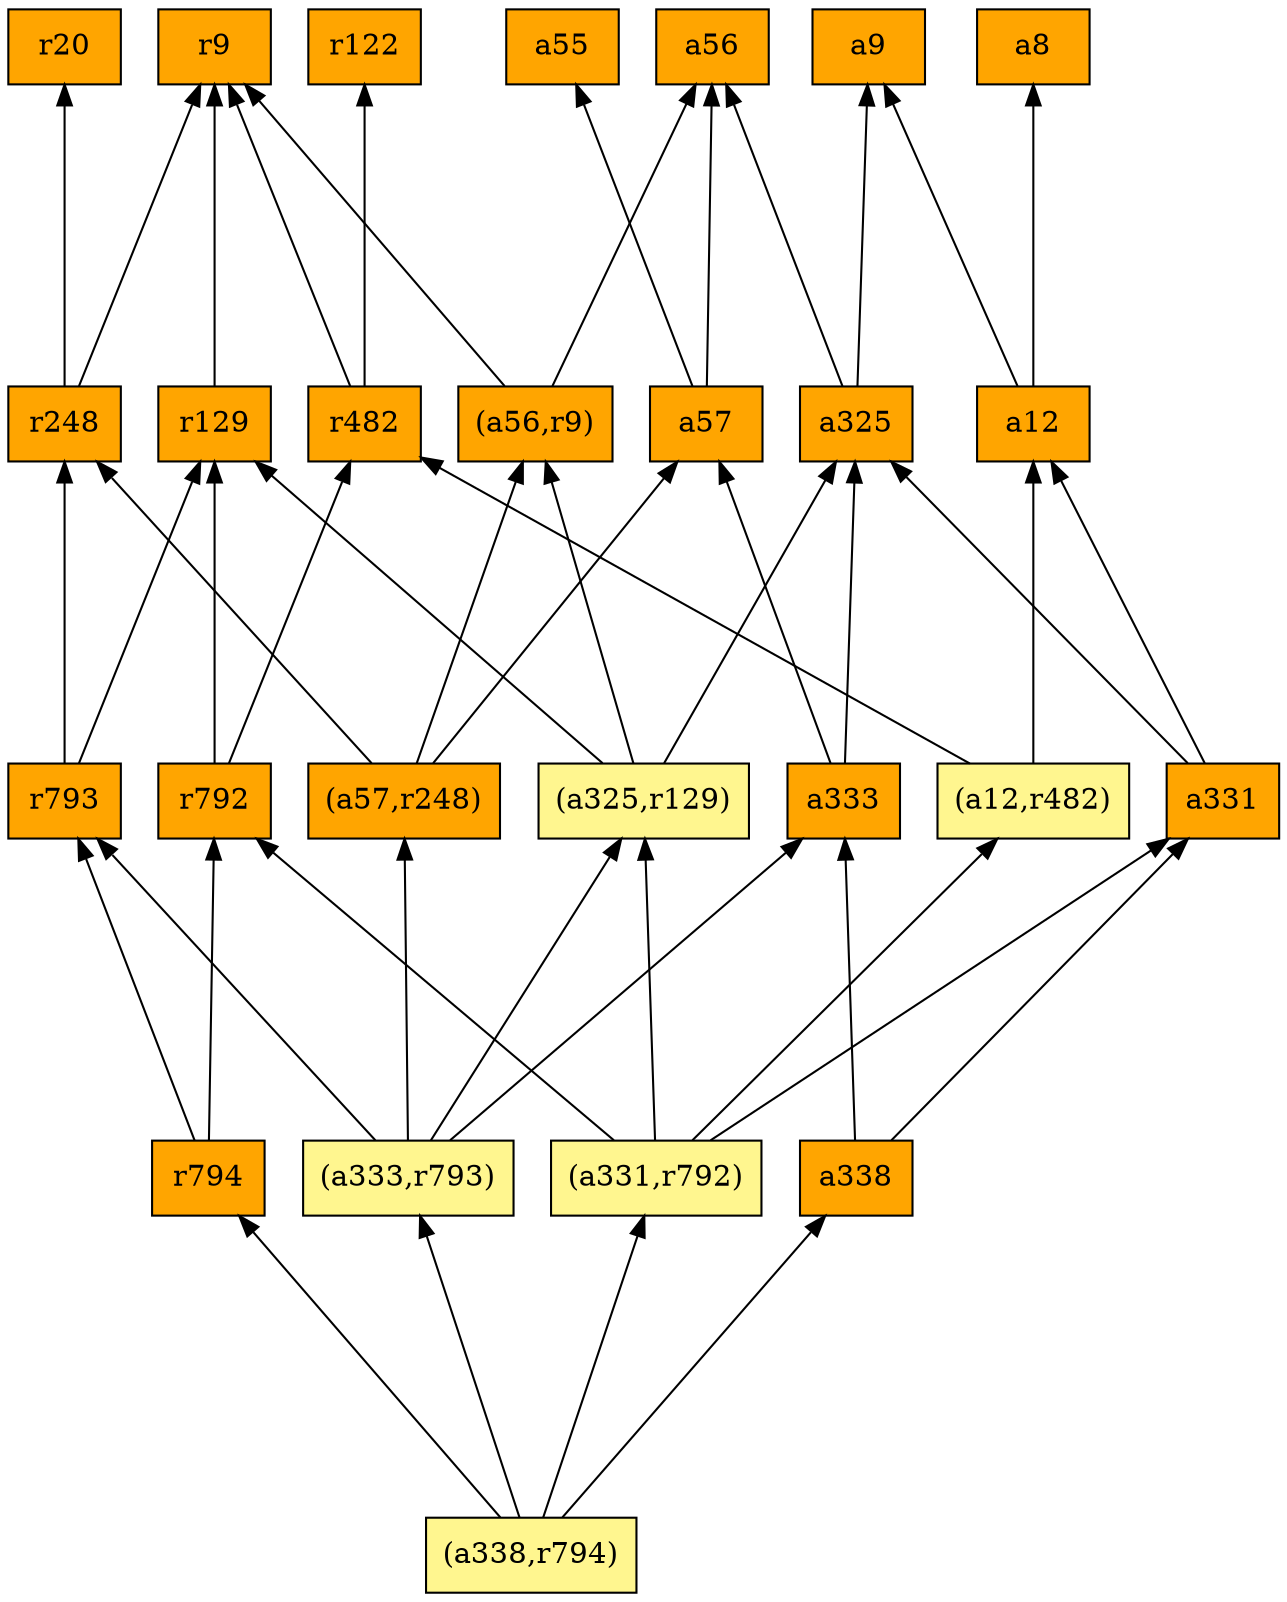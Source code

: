 digraph G {
rankdir=BT;ranksep="2.0";
"r129" [shape=record,fillcolor=orange,style=filled,label="{r129}"];
"(a325,r129)" [shape=record,fillcolor=khaki1,style=filled,label="{(a325,r129)}"];
"a8" [shape=record,fillcolor=orange,style=filled,label="{a8}"];
"(a338,r794)" [shape=record,fillcolor=khaki1,style=filled,label="{(a338,r794)}"];
"a57" [shape=record,fillcolor=orange,style=filled,label="{a57}"];
"a56" [shape=record,fillcolor=orange,style=filled,label="{a56}"];
"r794" [shape=record,fillcolor=orange,style=filled,label="{r794}"];
"(a331,r792)" [shape=record,fillcolor=khaki1,style=filled,label="{(a331,r792)}"];
"a331" [shape=record,fillcolor=orange,style=filled,label="{a331}"];
"r793" [shape=record,fillcolor=orange,style=filled,label="{r793}"];
"a333" [shape=record,fillcolor=orange,style=filled,label="{a333}"];
"(a333,r793)" [shape=record,fillcolor=khaki1,style=filled,label="{(a333,r793)}"];
"r9" [shape=record,fillcolor=orange,style=filled,label="{r9}"];
"(a12,r482)" [shape=record,fillcolor=khaki1,style=filled,label="{(a12,r482)}"];
"a338" [shape=record,fillcolor=orange,style=filled,label="{a338}"];
"a325" [shape=record,fillcolor=orange,style=filled,label="{a325}"];
"r248" [shape=record,fillcolor=orange,style=filled,label="{r248}"];
"r122" [shape=record,fillcolor=orange,style=filled,label="{r122}"];
"r482" [shape=record,fillcolor=orange,style=filled,label="{r482}"];
"(a57,r248)" [shape=record,fillcolor=orange,style=filled,label="{(a57,r248)}"];
"(a56,r9)" [shape=record,fillcolor=orange,style=filled,label="{(a56,r9)}"];
"a55" [shape=record,fillcolor=orange,style=filled,label="{a55}"];
"a9" [shape=record,fillcolor=orange,style=filled,label="{a9}"];
"r20" [shape=record,fillcolor=orange,style=filled,label="{r20}"];
"a12" [shape=record,fillcolor=orange,style=filled,label="{a12}"];
"r792" [shape=record,fillcolor=orange,style=filled,label="{r792}"];
"r129" -> "r9"
"(a325,r129)" -> "r129"
"(a325,r129)" -> "(a56,r9)"
"(a325,r129)" -> "a325"
"(a338,r794)" -> "r794"
"(a338,r794)" -> "(a331,r792)"
"(a338,r794)" -> "(a333,r793)"
"(a338,r794)" -> "a338"
"a57" -> "a56"
"a57" -> "a55"
"r794" -> "r793"
"r794" -> "r792"
"(a331,r792)" -> "(a325,r129)"
"(a331,r792)" -> "a331"
"(a331,r792)" -> "(a12,r482)"
"(a331,r792)" -> "r792"
"a331" -> "a325"
"a331" -> "a12"
"r793" -> "r129"
"r793" -> "r248"
"a333" -> "a325"
"a333" -> "a57"
"(a333,r793)" -> "(a325,r129)"
"(a333,r793)" -> "(a57,r248)"
"(a333,r793)" -> "r793"
"(a333,r793)" -> "a333"
"(a12,r482)" -> "r482"
"(a12,r482)" -> "a12"
"a338" -> "a331"
"a338" -> "a333"
"a325" -> "a56"
"a325" -> "a9"
"r248" -> "r9"
"r248" -> "r20"
"r482" -> "r9"
"r482" -> "r122"
"(a57,r248)" -> "a57"
"(a57,r248)" -> "(a56,r9)"
"(a57,r248)" -> "r248"
"(a56,r9)" -> "r9"
"(a56,r9)" -> "a56"
"a12" -> "a8"
"a12" -> "a9"
"r792" -> "r129"
"r792" -> "r482"
}